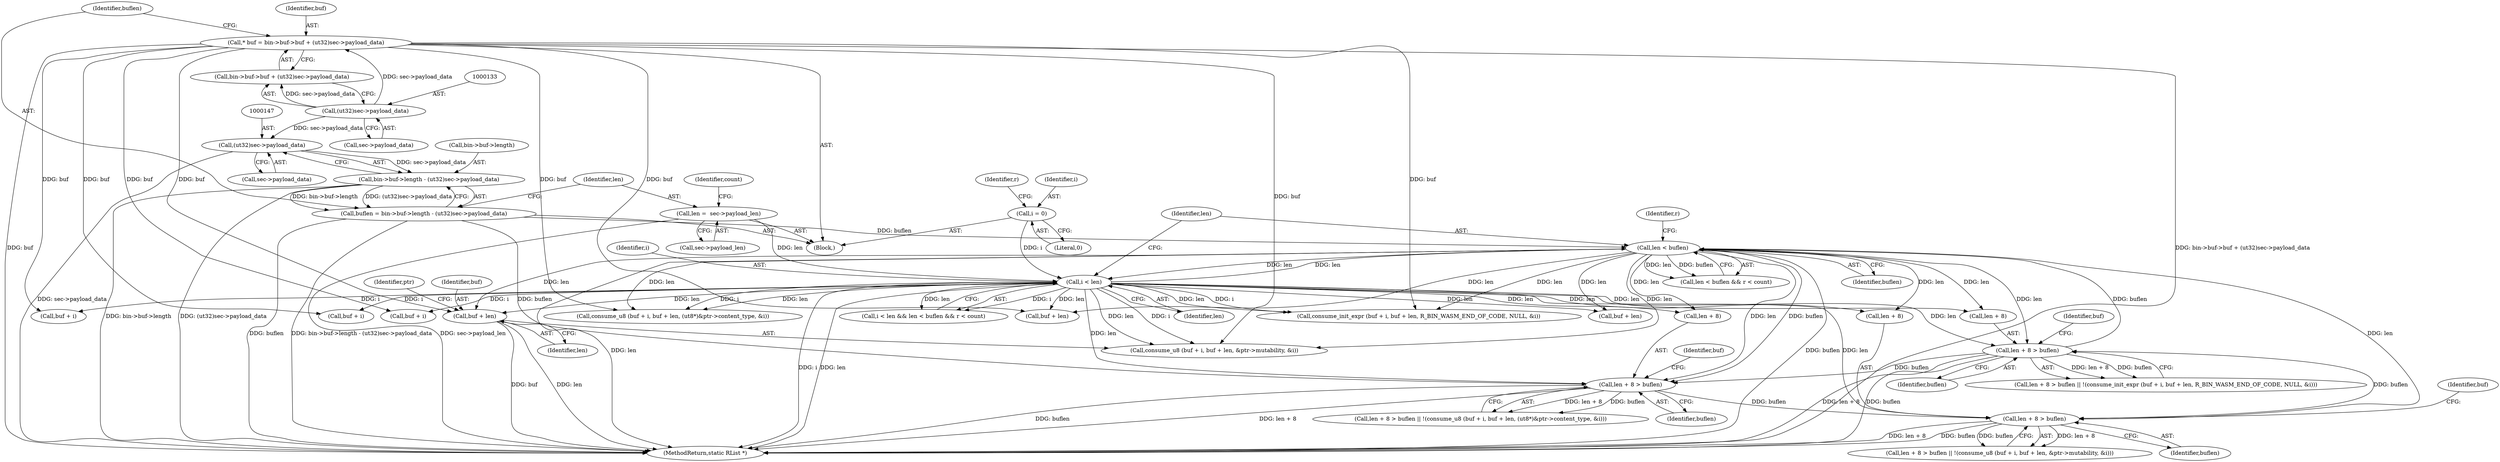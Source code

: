 digraph "0_radare2_d2632f6483a3ceb5d8e0a5fb11142c51c43978b4_2@pointer" {
"1000230" [label="(Call,buf + len)"];
"1000124" [label="(Call,* buf = bin->buf->buf + (ut32)sec->payload_data)"];
"1000132" [label="(Call,(ut32)sec->payload_data)"];
"1000177" [label="(Call,len < buflen)"];
"1000173" [label="(Call,i < len)"];
"1000164" [label="(Call,i = 0)"];
"1000152" [label="(Call,len =  sec->payload_len)"];
"1000138" [label="(Call,buflen = bin->buf->length - (ut32)sec->payload_data)"];
"1000140" [label="(Call,bin->buf->length - (ut32)sec->payload_data)"];
"1000146" [label="(Call,(ut32)sec->payload_data)"];
"1000243" [label="(Call,len + 8 > buflen)"];
"1000220" [label="(Call,len + 8 > buflen)"];
"1000195" [label="(Call,len + 8 > buflen)"];
"1000103" [label="(Block,)"];
"1000146" [label="(Call,(ut32)sec->payload_data)"];
"1000232" [label="(Identifier,len)"];
"1000175" [label="(Identifier,len)"];
"1000230" [label="(Call,buf + len)"];
"1000178" [label="(Identifier,len)"];
"1000226" [label="(Call,consume_u8 (buf + i, buf + len, &ptr->mutability, &i))"];
"1000250" [label="(Call,buf + i)"];
"1000227" [label="(Call,buf + i)"];
"1000154" [label="(Call,sec->payload_len)"];
"1000181" [label="(Identifier,r)"];
"1000177" [label="(Call,len < buflen)"];
"1000126" [label="(Call,bin->buf->buf + (ut32)sec->payload_data)"];
"1000139" [label="(Identifier,buflen)"];
"1000224" [label="(Identifier,buflen)"];
"1000138" [label="(Call,buflen = bin->buf->length - (ut32)sec->payload_data)"];
"1000243" [label="(Call,len + 8 > buflen)"];
"1000196" [label="(Call,len + 8)"];
"1000203" [label="(Identifier,buf)"];
"1000201" [label="(Call,consume_u8 (buf + i, buf + len, (ut8*)&ptr->content_type, &i))"];
"1000202" [label="(Call,buf + i)"];
"1000173" [label="(Call,i < len)"];
"1000172" [label="(Call,i < len && len < buflen && r < count)"];
"1000141" [label="(Call,bin->buf->length)"];
"1000228" [label="(Identifier,buf)"];
"1000244" [label="(Call,len + 8)"];
"1000251" [label="(Identifier,buf)"];
"1000148" [label="(Call,sec->payload_data)"];
"1000166" [label="(Literal,0)"];
"1000176" [label="(Call,len < buflen && r < count)"];
"1000174" [label="(Identifier,i)"];
"1000152" [label="(Call,len =  sec->payload_len)"];
"1000153" [label="(Identifier,len)"];
"1000235" [label="(Identifier,ptr)"];
"1000220" [label="(Call,len + 8 > buflen)"];
"1000164" [label="(Call,i = 0)"];
"1000231" [label="(Identifier,buf)"];
"1000253" [label="(Call,buf + len)"];
"1000242" [label="(Call,len + 8 > buflen || !(consume_init_expr (buf + i, buf + len, R_BIN_WASM_END_OF_CODE, NULL, &i)))"];
"1000221" [label="(Call,len + 8)"];
"1000195" [label="(Call,len + 8 > buflen)"];
"1000205" [label="(Call,buf + len)"];
"1000219" [label="(Call,len + 8 > buflen || !(consume_u8 (buf + i, buf + len, &ptr->mutability, &i)))"];
"1000249" [label="(Call,consume_init_expr (buf + i, buf + len, R_BIN_WASM_END_OF_CODE, NULL, &i))"];
"1000199" [label="(Identifier,buflen)"];
"1000247" [label="(Identifier,buflen)"];
"1000132" [label="(Call,(ut32)sec->payload_data)"];
"1000140" [label="(Call,bin->buf->length - (ut32)sec->payload_data)"];
"1000124" [label="(Call,* buf = bin->buf->buf + (ut32)sec->payload_data)"];
"1000125" [label="(Identifier,buf)"];
"1000179" [label="(Identifier,buflen)"];
"1000165" [label="(Identifier,i)"];
"1000159" [label="(Identifier,count)"];
"1000169" [label="(Identifier,r)"];
"1000134" [label="(Call,sec->payload_data)"];
"1000274" [label="(MethodReturn,static RList *)"];
"1000194" [label="(Call,len + 8 > buflen || !(consume_u8 (buf + i, buf + len, (ut8*)&ptr->content_type, &i)))"];
"1000230" -> "1000226"  [label="AST: "];
"1000230" -> "1000232"  [label="CFG: "];
"1000231" -> "1000230"  [label="AST: "];
"1000232" -> "1000230"  [label="AST: "];
"1000235" -> "1000230"  [label="CFG: "];
"1000230" -> "1000274"  [label="DDG: buf"];
"1000230" -> "1000274"  [label="DDG: len"];
"1000124" -> "1000230"  [label="DDG: buf"];
"1000177" -> "1000230"  [label="DDG: len"];
"1000173" -> "1000230"  [label="DDG: len"];
"1000124" -> "1000103"  [label="AST: "];
"1000124" -> "1000126"  [label="CFG: "];
"1000125" -> "1000124"  [label="AST: "];
"1000126" -> "1000124"  [label="AST: "];
"1000139" -> "1000124"  [label="CFG: "];
"1000124" -> "1000274"  [label="DDG: bin->buf->buf + (ut32)sec->payload_data"];
"1000124" -> "1000274"  [label="DDG: buf"];
"1000132" -> "1000124"  [label="DDG: sec->payload_data"];
"1000124" -> "1000201"  [label="DDG: buf"];
"1000124" -> "1000202"  [label="DDG: buf"];
"1000124" -> "1000226"  [label="DDG: buf"];
"1000124" -> "1000227"  [label="DDG: buf"];
"1000124" -> "1000249"  [label="DDG: buf"];
"1000124" -> "1000250"  [label="DDG: buf"];
"1000124" -> "1000253"  [label="DDG: buf"];
"1000132" -> "1000126"  [label="AST: "];
"1000132" -> "1000134"  [label="CFG: "];
"1000133" -> "1000132"  [label="AST: "];
"1000134" -> "1000132"  [label="AST: "];
"1000126" -> "1000132"  [label="CFG: "];
"1000132" -> "1000126"  [label="DDG: sec->payload_data"];
"1000132" -> "1000146"  [label="DDG: sec->payload_data"];
"1000177" -> "1000176"  [label="AST: "];
"1000177" -> "1000179"  [label="CFG: "];
"1000178" -> "1000177"  [label="AST: "];
"1000179" -> "1000177"  [label="AST: "];
"1000181" -> "1000177"  [label="CFG: "];
"1000176" -> "1000177"  [label="CFG: "];
"1000177" -> "1000274"  [label="DDG: len"];
"1000177" -> "1000274"  [label="DDG: buflen"];
"1000177" -> "1000173"  [label="DDG: len"];
"1000177" -> "1000176"  [label="DDG: len"];
"1000177" -> "1000176"  [label="DDG: buflen"];
"1000173" -> "1000177"  [label="DDG: len"];
"1000138" -> "1000177"  [label="DDG: buflen"];
"1000243" -> "1000177"  [label="DDG: buflen"];
"1000177" -> "1000195"  [label="DDG: len"];
"1000177" -> "1000195"  [label="DDG: buflen"];
"1000177" -> "1000196"  [label="DDG: len"];
"1000177" -> "1000201"  [label="DDG: len"];
"1000177" -> "1000205"  [label="DDG: len"];
"1000177" -> "1000220"  [label="DDG: len"];
"1000177" -> "1000221"  [label="DDG: len"];
"1000177" -> "1000226"  [label="DDG: len"];
"1000177" -> "1000243"  [label="DDG: len"];
"1000177" -> "1000244"  [label="DDG: len"];
"1000177" -> "1000249"  [label="DDG: len"];
"1000177" -> "1000253"  [label="DDG: len"];
"1000173" -> "1000172"  [label="AST: "];
"1000173" -> "1000175"  [label="CFG: "];
"1000174" -> "1000173"  [label="AST: "];
"1000175" -> "1000173"  [label="AST: "];
"1000178" -> "1000173"  [label="CFG: "];
"1000172" -> "1000173"  [label="CFG: "];
"1000173" -> "1000274"  [label="DDG: i"];
"1000173" -> "1000274"  [label="DDG: len"];
"1000173" -> "1000172"  [label="DDG: i"];
"1000173" -> "1000172"  [label="DDG: len"];
"1000164" -> "1000173"  [label="DDG: i"];
"1000152" -> "1000173"  [label="DDG: len"];
"1000173" -> "1000195"  [label="DDG: len"];
"1000173" -> "1000196"  [label="DDG: len"];
"1000173" -> "1000201"  [label="DDG: i"];
"1000173" -> "1000201"  [label="DDG: len"];
"1000173" -> "1000202"  [label="DDG: i"];
"1000173" -> "1000205"  [label="DDG: len"];
"1000173" -> "1000220"  [label="DDG: len"];
"1000173" -> "1000221"  [label="DDG: len"];
"1000173" -> "1000226"  [label="DDG: i"];
"1000173" -> "1000226"  [label="DDG: len"];
"1000173" -> "1000227"  [label="DDG: i"];
"1000173" -> "1000243"  [label="DDG: len"];
"1000173" -> "1000244"  [label="DDG: len"];
"1000173" -> "1000249"  [label="DDG: i"];
"1000173" -> "1000249"  [label="DDG: len"];
"1000173" -> "1000250"  [label="DDG: i"];
"1000173" -> "1000253"  [label="DDG: len"];
"1000164" -> "1000103"  [label="AST: "];
"1000164" -> "1000166"  [label="CFG: "];
"1000165" -> "1000164"  [label="AST: "];
"1000166" -> "1000164"  [label="AST: "];
"1000169" -> "1000164"  [label="CFG: "];
"1000152" -> "1000103"  [label="AST: "];
"1000152" -> "1000154"  [label="CFG: "];
"1000153" -> "1000152"  [label="AST: "];
"1000154" -> "1000152"  [label="AST: "];
"1000159" -> "1000152"  [label="CFG: "];
"1000152" -> "1000274"  [label="DDG: sec->payload_len"];
"1000138" -> "1000103"  [label="AST: "];
"1000138" -> "1000140"  [label="CFG: "];
"1000139" -> "1000138"  [label="AST: "];
"1000140" -> "1000138"  [label="AST: "];
"1000153" -> "1000138"  [label="CFG: "];
"1000138" -> "1000274"  [label="DDG: buflen"];
"1000138" -> "1000274"  [label="DDG: bin->buf->length - (ut32)sec->payload_data"];
"1000140" -> "1000138"  [label="DDG: bin->buf->length"];
"1000140" -> "1000138"  [label="DDG: (ut32)sec->payload_data"];
"1000138" -> "1000195"  [label="DDG: buflen"];
"1000140" -> "1000146"  [label="CFG: "];
"1000141" -> "1000140"  [label="AST: "];
"1000146" -> "1000140"  [label="AST: "];
"1000140" -> "1000274"  [label="DDG: bin->buf->length"];
"1000140" -> "1000274"  [label="DDG: (ut32)sec->payload_data"];
"1000146" -> "1000140"  [label="DDG: sec->payload_data"];
"1000146" -> "1000148"  [label="CFG: "];
"1000147" -> "1000146"  [label="AST: "];
"1000148" -> "1000146"  [label="AST: "];
"1000146" -> "1000274"  [label="DDG: sec->payload_data"];
"1000243" -> "1000242"  [label="AST: "];
"1000243" -> "1000247"  [label="CFG: "];
"1000244" -> "1000243"  [label="AST: "];
"1000247" -> "1000243"  [label="AST: "];
"1000251" -> "1000243"  [label="CFG: "];
"1000242" -> "1000243"  [label="CFG: "];
"1000243" -> "1000274"  [label="DDG: len + 8"];
"1000243" -> "1000274"  [label="DDG: buflen"];
"1000243" -> "1000195"  [label="DDG: buflen"];
"1000243" -> "1000242"  [label="DDG: len + 8"];
"1000243" -> "1000242"  [label="DDG: buflen"];
"1000220" -> "1000243"  [label="DDG: buflen"];
"1000220" -> "1000219"  [label="AST: "];
"1000220" -> "1000224"  [label="CFG: "];
"1000221" -> "1000220"  [label="AST: "];
"1000224" -> "1000220"  [label="AST: "];
"1000228" -> "1000220"  [label="CFG: "];
"1000219" -> "1000220"  [label="CFG: "];
"1000220" -> "1000274"  [label="DDG: len + 8"];
"1000220" -> "1000274"  [label="DDG: buflen"];
"1000220" -> "1000219"  [label="DDG: len + 8"];
"1000220" -> "1000219"  [label="DDG: buflen"];
"1000195" -> "1000220"  [label="DDG: buflen"];
"1000195" -> "1000194"  [label="AST: "];
"1000195" -> "1000199"  [label="CFG: "];
"1000196" -> "1000195"  [label="AST: "];
"1000199" -> "1000195"  [label="AST: "];
"1000203" -> "1000195"  [label="CFG: "];
"1000194" -> "1000195"  [label="CFG: "];
"1000195" -> "1000274"  [label="DDG: buflen"];
"1000195" -> "1000274"  [label="DDG: len + 8"];
"1000195" -> "1000194"  [label="DDG: len + 8"];
"1000195" -> "1000194"  [label="DDG: buflen"];
}
